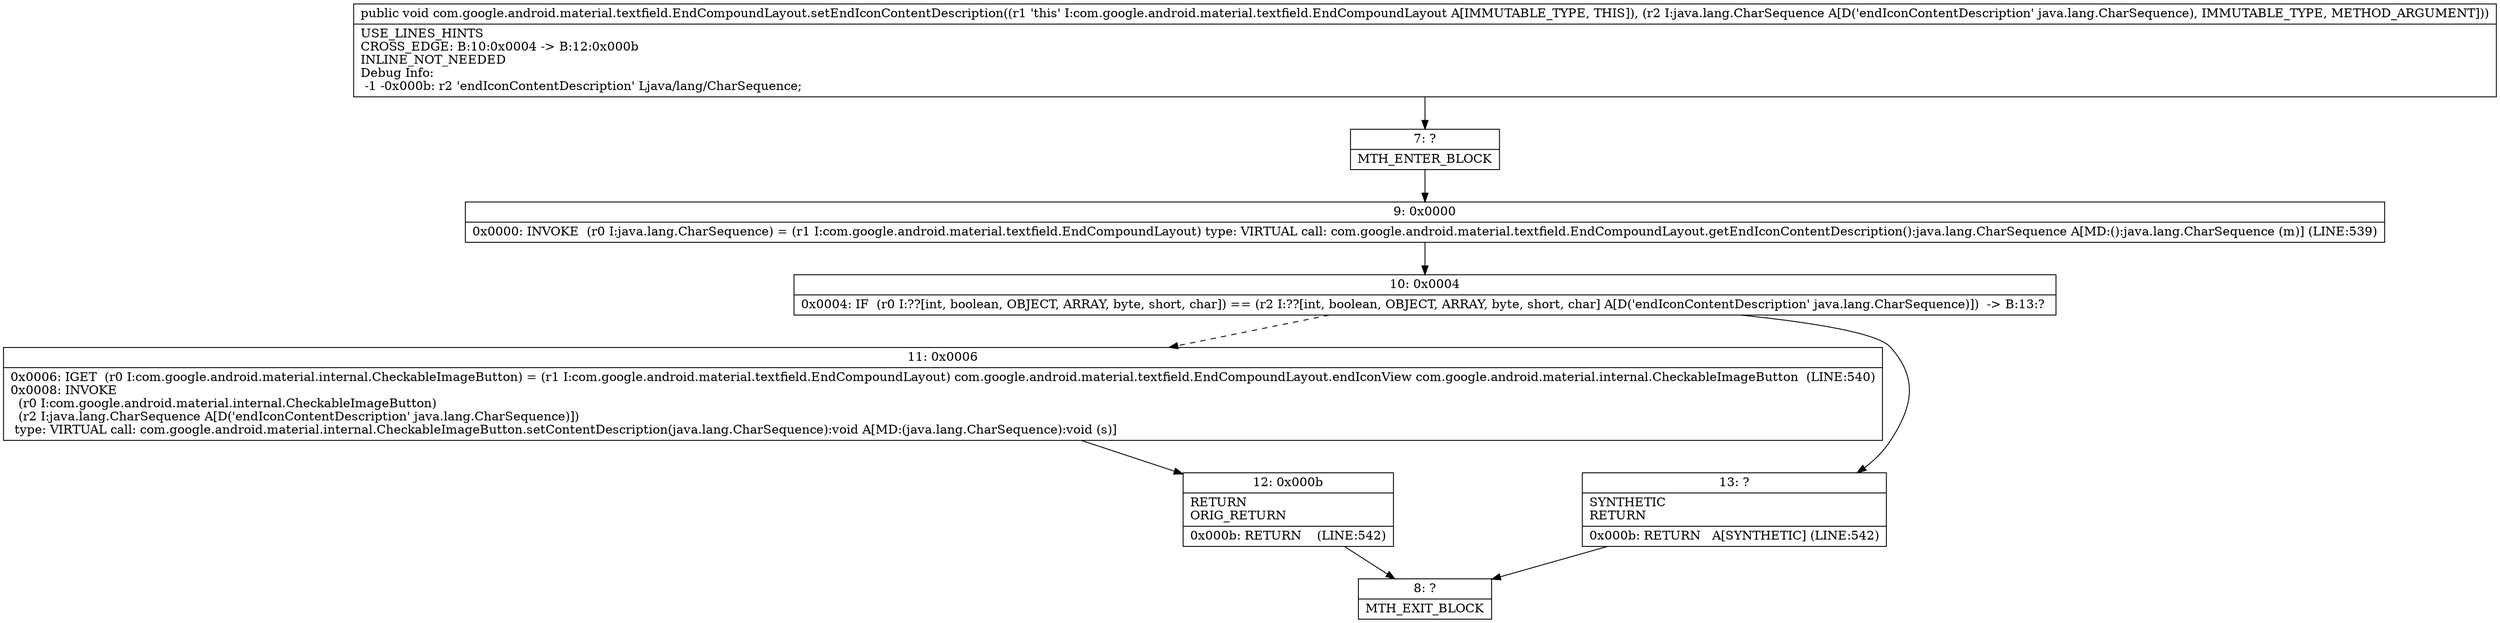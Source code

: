 digraph "CFG forcom.google.android.material.textfield.EndCompoundLayout.setEndIconContentDescription(Ljava\/lang\/CharSequence;)V" {
Node_7 [shape=record,label="{7\:\ ?|MTH_ENTER_BLOCK\l}"];
Node_9 [shape=record,label="{9\:\ 0x0000|0x0000: INVOKE  (r0 I:java.lang.CharSequence) = (r1 I:com.google.android.material.textfield.EndCompoundLayout) type: VIRTUAL call: com.google.android.material.textfield.EndCompoundLayout.getEndIconContentDescription():java.lang.CharSequence A[MD:():java.lang.CharSequence (m)] (LINE:539)\l}"];
Node_10 [shape=record,label="{10\:\ 0x0004|0x0004: IF  (r0 I:??[int, boolean, OBJECT, ARRAY, byte, short, char]) == (r2 I:??[int, boolean, OBJECT, ARRAY, byte, short, char] A[D('endIconContentDescription' java.lang.CharSequence)])  \-\> B:13:? \l}"];
Node_11 [shape=record,label="{11\:\ 0x0006|0x0006: IGET  (r0 I:com.google.android.material.internal.CheckableImageButton) = (r1 I:com.google.android.material.textfield.EndCompoundLayout) com.google.android.material.textfield.EndCompoundLayout.endIconView com.google.android.material.internal.CheckableImageButton  (LINE:540)\l0x0008: INVOKE  \l  (r0 I:com.google.android.material.internal.CheckableImageButton)\l  (r2 I:java.lang.CharSequence A[D('endIconContentDescription' java.lang.CharSequence)])\l type: VIRTUAL call: com.google.android.material.internal.CheckableImageButton.setContentDescription(java.lang.CharSequence):void A[MD:(java.lang.CharSequence):void (s)]\l}"];
Node_12 [shape=record,label="{12\:\ 0x000b|RETURN\lORIG_RETURN\l|0x000b: RETURN    (LINE:542)\l}"];
Node_8 [shape=record,label="{8\:\ ?|MTH_EXIT_BLOCK\l}"];
Node_13 [shape=record,label="{13\:\ ?|SYNTHETIC\lRETURN\l|0x000b: RETURN   A[SYNTHETIC] (LINE:542)\l}"];
MethodNode[shape=record,label="{public void com.google.android.material.textfield.EndCompoundLayout.setEndIconContentDescription((r1 'this' I:com.google.android.material.textfield.EndCompoundLayout A[IMMUTABLE_TYPE, THIS]), (r2 I:java.lang.CharSequence A[D('endIconContentDescription' java.lang.CharSequence), IMMUTABLE_TYPE, METHOD_ARGUMENT]))  | USE_LINES_HINTS\lCROSS_EDGE: B:10:0x0004 \-\> B:12:0x000b\lINLINE_NOT_NEEDED\lDebug Info:\l  \-1 \-0x000b: r2 'endIconContentDescription' Ljava\/lang\/CharSequence;\l}"];
MethodNode -> Node_7;Node_7 -> Node_9;
Node_9 -> Node_10;
Node_10 -> Node_11[style=dashed];
Node_10 -> Node_13;
Node_11 -> Node_12;
Node_12 -> Node_8;
Node_13 -> Node_8;
}

